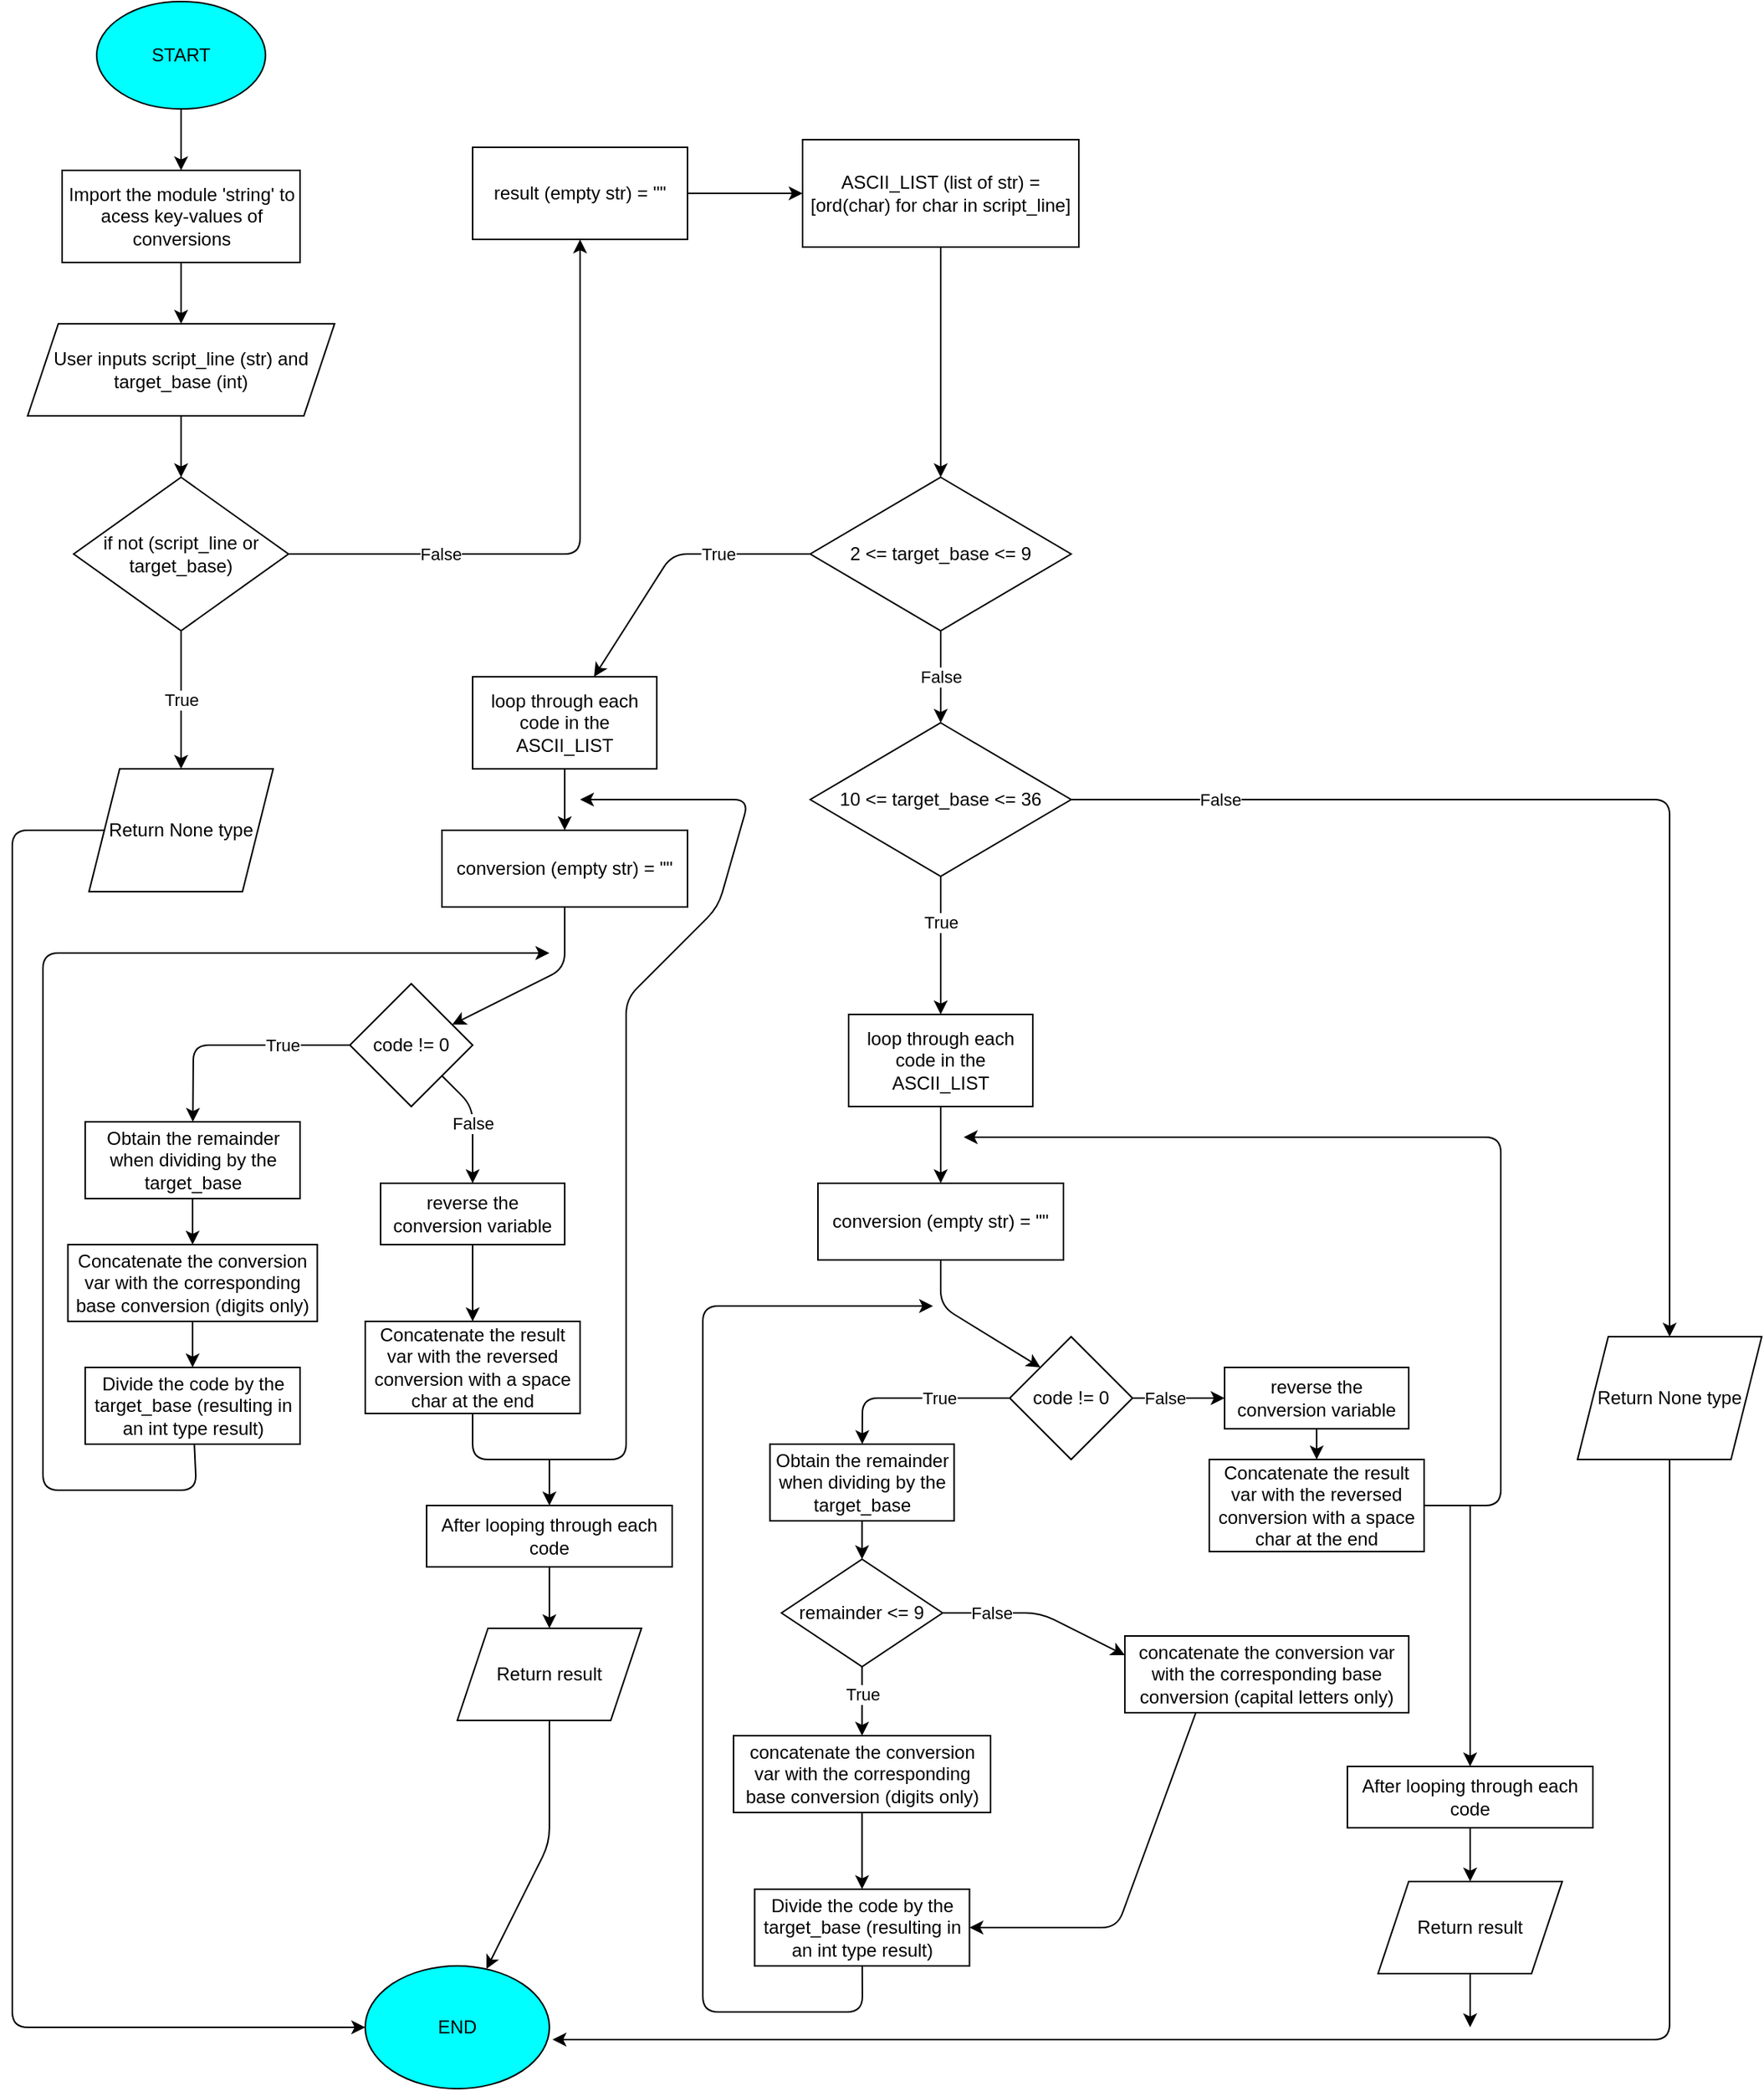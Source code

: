 <mxfile>
    <diagram id="5ztHZ6zYQGTmvxcOUTqd" name="Page-1">
        <mxGraphModel dx="1358" dy="599" grid="1" gridSize="10" guides="1" tooltips="1" connect="1" arrows="1" fold="1" page="1" pageScale="1" pageWidth="850" pageHeight="1100" math="0" shadow="0">
            <root>
                <mxCell id="0"/>
                <mxCell id="1" parent="0"/>
                <mxCell id="38" value="" style="edgeStyle=none;html=1;" edge="1" parent="1" source="2" target="37">
                    <mxGeometry relative="1" as="geometry"/>
                </mxCell>
                <mxCell id="2" value="START" style="ellipse;whiteSpace=wrap;html=1;fillColor=#00FFFF;" parent="1" vertex="1">
                    <mxGeometry x="305" y="100" width="110" height="70" as="geometry"/>
                </mxCell>
                <mxCell id="40" value="" style="edgeStyle=none;html=1;entryX=0.5;entryY=0;entryDx=0;entryDy=0;" edge="1" parent="1" source="37" target="41">
                    <mxGeometry relative="1" as="geometry">
                        <mxPoint x="360" y="350" as="targetPoint"/>
                    </mxGeometry>
                </mxCell>
                <mxCell id="37" value="Import the module &#39;string&#39; to acess key-values of conversions" style="whiteSpace=wrap;html=1;" vertex="1" parent="1">
                    <mxGeometry x="282.5" y="210" width="155" height="60" as="geometry"/>
                </mxCell>
                <mxCell id="43" value="" style="edgeStyle=none;html=1;" edge="1" parent="1" source="41" target="42">
                    <mxGeometry relative="1" as="geometry"/>
                </mxCell>
                <mxCell id="41" value="User inputs script_line (str) and target_base (int)" style="shape=parallelogram;perimeter=parallelogramPerimeter;whiteSpace=wrap;html=1;fixedSize=1;" vertex="1" parent="1">
                    <mxGeometry x="260" y="310" width="200" height="60" as="geometry"/>
                </mxCell>
                <mxCell id="45" value="True" style="edgeStyle=none;html=1;" edge="1" parent="1" source="42">
                    <mxGeometry relative="1" as="geometry">
                        <mxPoint x="360" y="600" as="targetPoint"/>
                    </mxGeometry>
                </mxCell>
                <mxCell id="48" value="False" style="edgeStyle=none;html=1;entryX=0.5;entryY=1;entryDx=0;entryDy=0;" edge="1" parent="1" source="42" target="51">
                    <mxGeometry x="-0.5" relative="1" as="geometry">
                        <mxPoint x="620" y="280" as="targetPoint"/>
                        <Array as="points">
                            <mxPoint x="620" y="460"/>
                        </Array>
                        <mxPoint as="offset"/>
                    </mxGeometry>
                </mxCell>
                <mxCell id="42" value="if not (script_line or target_base)" style="rhombus;whiteSpace=wrap;html=1;" vertex="1" parent="1">
                    <mxGeometry x="290" y="410" width="140" height="100" as="geometry"/>
                </mxCell>
                <mxCell id="46" value="END" style="ellipse;whiteSpace=wrap;html=1;fillColor=#00FFFF;" vertex="1" parent="1">
                    <mxGeometry x="480" y="1380" width="120" height="80" as="geometry"/>
                </mxCell>
                <mxCell id="50" value="" style="edgeStyle=none;html=1;entryX=0;entryY=0.5;entryDx=0;entryDy=0;exitX=1;exitY=0.5;exitDx=0;exitDy=0;" edge="1" parent="1" source="51" target="47">
                    <mxGeometry relative="1" as="geometry">
                        <mxPoint x="690" y="224.497" as="sourcePoint"/>
                        <mxPoint x="773.56" y="225.47" as="targetPoint"/>
                    </mxGeometry>
                </mxCell>
                <mxCell id="47" value="ASCII_LIST (list of str) = [ord(char) for char in script_line]" style="whiteSpace=wrap;html=1;" vertex="1" parent="1">
                    <mxGeometry x="765" y="190" width="180" height="70" as="geometry"/>
                </mxCell>
                <mxCell id="53" value="" style="edgeStyle=none;html=1;" edge="1" parent="1" target="52">
                    <mxGeometry relative="1" as="geometry">
                        <mxPoint x="855" y="260" as="sourcePoint"/>
                    </mxGeometry>
                </mxCell>
                <mxCell id="51" value="result (empty str) = &quot;&quot;" style="whiteSpace=wrap;html=1;" vertex="1" parent="1">
                    <mxGeometry x="550" y="195" width="140" height="60" as="geometry"/>
                </mxCell>
                <mxCell id="59" value="True" style="edgeStyle=none;html=1;" edge="1" parent="1" source="52" target="58">
                    <mxGeometry x="-0.351" relative="1" as="geometry">
                        <Array as="points">
                            <mxPoint x="680" y="460"/>
                        </Array>
                        <mxPoint as="offset"/>
                    </mxGeometry>
                </mxCell>
                <mxCell id="61" value="False" style="edgeStyle=none;html=1;" edge="1" parent="1" source="52" target="60">
                    <mxGeometry relative="1" as="geometry"/>
                </mxCell>
                <mxCell id="52" value="2 &amp;lt;= target_base &amp;lt;= 9" style="rhombus;whiteSpace=wrap;html=1;" vertex="1" parent="1">
                    <mxGeometry x="770" y="410" width="170" height="100" as="geometry"/>
                </mxCell>
                <mxCell id="78" value="" style="edgeStyle=none;html=1;entryX=0;entryY=0.5;entryDx=0;entryDy=0;" edge="1" parent="1" source="54" target="46">
                    <mxGeometry relative="1" as="geometry">
                        <mxPoint x="400" y="1320" as="targetPoint"/>
                        <Array as="points">
                            <mxPoint x="250" y="640"/>
                            <mxPoint x="250" y="780"/>
                            <mxPoint x="250" y="920"/>
                            <mxPoint x="250" y="1420"/>
                        </Array>
                    </mxGeometry>
                </mxCell>
                <mxCell id="54" value="Return None type" style="shape=parallelogram;perimeter=parallelogramPerimeter;whiteSpace=wrap;html=1;fixedSize=1;" vertex="1" parent="1">
                    <mxGeometry x="300" y="600" width="120" height="80" as="geometry"/>
                </mxCell>
                <mxCell id="68" value="" style="edgeStyle=none;html=1;" edge="1" parent="1" source="58" target="67">
                    <mxGeometry relative="1" as="geometry"/>
                </mxCell>
                <mxCell id="58" value="loop through each code in the ASCII_LIST" style="whiteSpace=wrap;html=1;" vertex="1" parent="1">
                    <mxGeometry x="550" y="540" width="120" height="60" as="geometry"/>
                </mxCell>
                <mxCell id="63" value="False" style="edgeStyle=none;html=1;" edge="1" parent="1" source="60" target="62">
                    <mxGeometry x="-0.739" relative="1" as="geometry">
                        <Array as="points">
                            <mxPoint x="1330" y="620"/>
                        </Array>
                        <mxPoint as="offset"/>
                    </mxGeometry>
                </mxCell>
                <mxCell id="66" value="True" style="edgeStyle=none;html=1;" edge="1" parent="1" source="60" target="64">
                    <mxGeometry x="-0.333" relative="1" as="geometry">
                        <mxPoint as="offset"/>
                    </mxGeometry>
                </mxCell>
                <mxCell id="60" value="10 &amp;lt;= target_base &amp;lt;= 36" style="rhombus;whiteSpace=wrap;html=1;" vertex="1" parent="1">
                    <mxGeometry x="770" y="570" width="170" height="100" as="geometry"/>
                </mxCell>
                <mxCell id="80" value="" style="edgeStyle=none;html=1;exitX=0.5;exitY=1;exitDx=0;exitDy=0;entryX=1.017;entryY=0.6;entryDx=0;entryDy=0;entryPerimeter=0;" edge="1" parent="1" source="62" target="46">
                    <mxGeometry relative="1" as="geometry">
                        <mxPoint x="1330" y="1380" as="targetPoint"/>
                        <Array as="points">
                            <mxPoint x="1330" y="1190"/>
                            <mxPoint x="1330" y="1428"/>
                        </Array>
                    </mxGeometry>
                </mxCell>
                <mxCell id="62" value="Return None type" style="shape=parallelogram;perimeter=parallelogramPerimeter;whiteSpace=wrap;html=1;fixedSize=1;" vertex="1" parent="1">
                    <mxGeometry x="1270" y="970" width="120" height="80" as="geometry"/>
                </mxCell>
                <mxCell id="72" value="" style="edgeStyle=none;html=1;" edge="1" parent="1" source="64" target="69">
                    <mxGeometry relative="1" as="geometry"/>
                </mxCell>
                <mxCell id="64" value="loop through each code in the ASCII_LIST" style="whiteSpace=wrap;html=1;" vertex="1" parent="1">
                    <mxGeometry x="795" y="760" width="120" height="60" as="geometry"/>
                </mxCell>
                <mxCell id="74" value="" style="edgeStyle=none;html=1;" edge="1" parent="1" source="67" target="73">
                    <mxGeometry relative="1" as="geometry">
                        <Array as="points">
                            <mxPoint x="610" y="730"/>
                        </Array>
                    </mxGeometry>
                </mxCell>
                <mxCell id="67" value="conversion (empty str) = &quot;&quot;" style="whiteSpace=wrap;html=1;" vertex="1" parent="1">
                    <mxGeometry x="530" y="640" width="160" height="50" as="geometry"/>
                </mxCell>
                <mxCell id="76" value="" style="edgeStyle=none;html=1;entryX=0;entryY=0;entryDx=0;entryDy=0;" edge="1" parent="1" source="69" target="75">
                    <mxGeometry relative="1" as="geometry">
                        <Array as="points">
                            <mxPoint x="855" y="950"/>
                        </Array>
                    </mxGeometry>
                </mxCell>
                <mxCell id="69" value="conversion (empty str) = &quot;&quot;" style="whiteSpace=wrap;html=1;" vertex="1" parent="1">
                    <mxGeometry x="775" y="870" width="160" height="50" as="geometry"/>
                </mxCell>
                <mxCell id="82" value="True" style="edgeStyle=none;html=1;exitX=0;exitY=0.5;exitDx=0;exitDy=0;" edge="1" parent="1" source="73" target="81">
                    <mxGeometry x="-0.419" relative="1" as="geometry">
                        <mxPoint x="470" y="890" as="sourcePoint"/>
                        <Array as="points">
                            <mxPoint x="368" y="780"/>
                        </Array>
                        <mxPoint as="offset"/>
                    </mxGeometry>
                </mxCell>
                <mxCell id="93" value="False" style="edgeStyle=none;html=1;" edge="1" parent="1" source="73" target="92">
                    <mxGeometry relative="1" as="geometry">
                        <Array as="points">
                            <mxPoint x="550" y="820"/>
                        </Array>
                    </mxGeometry>
                </mxCell>
                <mxCell id="73" value="code != 0" style="rhombus;whiteSpace=wrap;html=1;" vertex="1" parent="1">
                    <mxGeometry x="470" y="740" width="80" height="80" as="geometry"/>
                </mxCell>
                <mxCell id="106" value="True" style="edgeStyle=none;html=1;" edge="1" parent="1" source="75" target="105">
                    <mxGeometry x="-0.273" relative="1" as="geometry">
                        <Array as="points">
                            <mxPoint x="804" y="1010"/>
                        </Array>
                        <mxPoint as="offset"/>
                    </mxGeometry>
                </mxCell>
                <mxCell id="116" value="" style="edgeStyle=none;html=1;entryX=0;entryY=0.5;entryDx=0;entryDy=0;" edge="1" parent="1" source="75" target="123">
                    <mxGeometry relative="1" as="geometry">
                        <mxPoint x="1040" y="1010" as="targetPoint"/>
                    </mxGeometry>
                </mxCell>
                <mxCell id="117" value="False" style="edgeLabel;html=1;align=center;verticalAlign=middle;resizable=0;points=[];" vertex="1" connectable="0" parent="116">
                    <mxGeometry x="-0.3" relative="1" as="geometry">
                        <mxPoint as="offset"/>
                    </mxGeometry>
                </mxCell>
                <mxCell id="75" value="code != 0" style="rhombus;whiteSpace=wrap;html=1;" vertex="1" parent="1">
                    <mxGeometry x="900" y="970" width="80" height="80" as="geometry"/>
                </mxCell>
                <mxCell id="86" value="" style="edgeStyle=none;html=1;" edge="1" parent="1" source="81" target="85">
                    <mxGeometry relative="1" as="geometry"/>
                </mxCell>
                <mxCell id="81" value="Obtain the remainder when dividing by the target_base" style="whiteSpace=wrap;html=1;" vertex="1" parent="1">
                    <mxGeometry x="297.5" y="830" width="140" height="50" as="geometry"/>
                </mxCell>
                <mxCell id="89" value="" style="edgeStyle=none;html=1;" edge="1" parent="1" source="85" target="87">
                    <mxGeometry relative="1" as="geometry"/>
                </mxCell>
                <mxCell id="85" value="Concatenate the conversion var with the corresponding base conversion (digits only)" style="whiteSpace=wrap;html=1;" vertex="1" parent="1">
                    <mxGeometry x="286.25" y="910" width="162.5" height="50" as="geometry"/>
                </mxCell>
                <mxCell id="91" value="" style="edgeStyle=none;html=1;" edge="1" parent="1" source="87">
                    <mxGeometry relative="1" as="geometry">
                        <mxPoint x="600" y="720" as="targetPoint"/>
                        <Array as="points">
                            <mxPoint x="370" y="1070"/>
                            <mxPoint x="270" y="1070"/>
                            <mxPoint x="270" y="720"/>
                        </Array>
                    </mxGeometry>
                </mxCell>
                <mxCell id="87" value="Divide the code by the target_base (resulting in an int type result)" style="whiteSpace=wrap;html=1;" vertex="1" parent="1">
                    <mxGeometry x="297.5" y="990" width="140" height="50" as="geometry"/>
                </mxCell>
                <mxCell id="95" value="" style="edgeStyle=none;html=1;" edge="1" parent="1" source="92" target="94">
                    <mxGeometry relative="1" as="geometry"/>
                </mxCell>
                <mxCell id="92" value="reverse the conversion variable" style="whiteSpace=wrap;html=1;" vertex="1" parent="1">
                    <mxGeometry x="490" y="870" width="120" height="40" as="geometry"/>
                </mxCell>
                <mxCell id="97" value="" style="edgeStyle=none;html=1;" edge="1" parent="1" source="94">
                    <mxGeometry relative="1" as="geometry">
                        <mxPoint x="620" y="620" as="targetPoint"/>
                        <Array as="points">
                            <mxPoint x="550" y="1050"/>
                            <mxPoint x="650" y="1050"/>
                            <mxPoint x="650" y="750"/>
                            <mxPoint x="710" y="690"/>
                            <mxPoint x="730" y="620"/>
                        </Array>
                    </mxGeometry>
                </mxCell>
                <mxCell id="94" value="Concatenate the result var with the&amp;nbsp;&lt;span style=&quot;color: rgb(0, 0, 0);&quot;&gt;reversed conversion&lt;/span&gt;&amp;nbsp;with a space char at the end" style="whiteSpace=wrap;html=1;" vertex="1" parent="1">
                    <mxGeometry x="480" y="960" width="140" height="60" as="geometry"/>
                </mxCell>
                <mxCell id="99" value="" style="edgeStyle=none;orthogonalLoop=1;jettySize=auto;html=1;entryX=0.5;entryY=0;entryDx=0;entryDy=0;" edge="1" parent="1" target="100">
                    <mxGeometry width="100" relative="1" as="geometry">
                        <mxPoint x="600" y="1050" as="sourcePoint"/>
                        <mxPoint x="600" y="1080" as="targetPoint"/>
                        <Array as="points"/>
                    </mxGeometry>
                </mxCell>
                <mxCell id="103" value="" style="edgeStyle=none;html=1;" edge="1" parent="1" source="100" target="102">
                    <mxGeometry relative="1" as="geometry"/>
                </mxCell>
                <mxCell id="100" value="After looping through each code" style="whiteSpace=wrap;html=1;" vertex="1" parent="1">
                    <mxGeometry x="520" y="1080" width="160" height="40" as="geometry"/>
                </mxCell>
                <mxCell id="104" value="" style="edgeStyle=none;html=1;" edge="1" parent="1" source="102" target="46">
                    <mxGeometry relative="1" as="geometry">
                        <Array as="points">
                            <mxPoint x="600" y="1300"/>
                        </Array>
                    </mxGeometry>
                </mxCell>
                <mxCell id="102" value="Return result" style="shape=parallelogram;perimeter=parallelogramPerimeter;whiteSpace=wrap;html=1;fixedSize=1;" vertex="1" parent="1">
                    <mxGeometry x="540" y="1160" width="120" height="60" as="geometry"/>
                </mxCell>
                <mxCell id="108" value="" style="edgeStyle=none;html=1;entryX=0.5;entryY=0;entryDx=0;entryDy=0;exitX=0.5;exitY=1;exitDx=0;exitDy=0;" edge="1" parent="1" source="105" target="107">
                    <mxGeometry relative="1" as="geometry">
                        <Array as="points"/>
                    </mxGeometry>
                </mxCell>
                <mxCell id="105" value="Obtain the remainder when dividing by the target_base" style="whiteSpace=wrap;html=1;" vertex="1" parent="1">
                    <mxGeometry x="743.75" y="1040" width="120" height="50" as="geometry"/>
                </mxCell>
                <mxCell id="110" value="True" style="edgeStyle=none;html=1;" edge="1" parent="1" source="107" target="109">
                    <mxGeometry x="-0.231" relative="1" as="geometry">
                        <mxPoint as="offset"/>
                    </mxGeometry>
                </mxCell>
                <mxCell id="119" value="False" style="edgeStyle=none;html=1;entryX=0;entryY=0.25;entryDx=0;entryDy=0;" edge="1" parent="1" source="107" target="120">
                    <mxGeometry x="-0.488" relative="1" as="geometry">
                        <mxPoint x="948.75" y="1150" as="targetPoint"/>
                        <Array as="points">
                            <mxPoint x="920" y="1150"/>
                        </Array>
                        <mxPoint as="offset"/>
                    </mxGeometry>
                </mxCell>
                <mxCell id="107" value="remainder &amp;lt;= 9" style="rhombus;whiteSpace=wrap;html=1;" vertex="1" parent="1">
                    <mxGeometry x="751.25" y="1115" width="105" height="70" as="geometry"/>
                </mxCell>
                <mxCell id="112" value="" style="edgeStyle=none;html=1;" edge="1" parent="1" source="109" target="111">
                    <mxGeometry relative="1" as="geometry"/>
                </mxCell>
                <mxCell id="109" value="concatenate the conversion var with the corresponding base conversion (digits only)" style="whiteSpace=wrap;html=1;" vertex="1" parent="1">
                    <mxGeometry x="720" y="1230" width="167.5" height="50" as="geometry"/>
                </mxCell>
                <mxCell id="114" value="" style="edgeStyle=none;html=1;" edge="1" parent="1" source="111">
                    <mxGeometry relative="1" as="geometry">
                        <mxPoint x="850" y="950" as="targetPoint"/>
                        <Array as="points">
                            <mxPoint x="804" y="1410"/>
                            <mxPoint x="700" y="1410"/>
                            <mxPoint x="700" y="950"/>
                        </Array>
                    </mxGeometry>
                </mxCell>
                <mxCell id="111" value="Divide the code by the target_base (resulting in an int type result)" style="whiteSpace=wrap;html=1;" vertex="1" parent="1">
                    <mxGeometry x="733.75" y="1330" width="140" height="50" as="geometry"/>
                </mxCell>
                <mxCell id="127" value="" style="edgeStyle=none;html=1;entryX=1;entryY=0.5;entryDx=0;entryDy=0;exitX=0.25;exitY=1;exitDx=0;exitDy=0;" edge="1" parent="1" source="120" target="111">
                    <mxGeometry relative="1" as="geometry">
                        <mxPoint x="1068.462" y="1290" as="targetPoint"/>
                        <Array as="points">
                            <mxPoint x="970" y="1355"/>
                        </Array>
                    </mxGeometry>
                </mxCell>
                <mxCell id="120" value="concatenate the conversion var with the corresponding base conversion (capital letters only)" style="whiteSpace=wrap;html=1;" vertex="1" parent="1">
                    <mxGeometry x="975" y="1165" width="185" height="50" as="geometry"/>
                </mxCell>
                <mxCell id="125" value="" style="edgeStyle=none;html=1;" edge="1" parent="1" source="123" target="124">
                    <mxGeometry relative="1" as="geometry"/>
                </mxCell>
                <mxCell id="123" value="reverse the conversion variable" style="whiteSpace=wrap;html=1;" vertex="1" parent="1">
                    <mxGeometry x="1040" y="990" width="120" height="40" as="geometry"/>
                </mxCell>
                <mxCell id="128" value="" style="edgeStyle=none;html=1;" edge="1" parent="1" source="124">
                    <mxGeometry relative="1" as="geometry">
                        <mxPoint x="870" y="840" as="targetPoint"/>
                        <Array as="points">
                            <mxPoint x="1220" y="1080"/>
                            <mxPoint x="1220" y="840"/>
                        </Array>
                    </mxGeometry>
                </mxCell>
                <mxCell id="124" value="Concatenate the result var with the&amp;nbsp;&lt;span style=&quot;color: rgb(0, 0, 0);&quot;&gt;reversed conversion&lt;/span&gt;&amp;nbsp;with a space char at the end" style="whiteSpace=wrap;html=1;" vertex="1" parent="1">
                    <mxGeometry x="1030" y="1050" width="140" height="60" as="geometry"/>
                </mxCell>
                <mxCell id="133" value="" style="edgeStyle=none;html=1;" edge="1" parent="1" source="129" target="131">
                    <mxGeometry relative="1" as="geometry"/>
                </mxCell>
                <mxCell id="129" value="After looping through each code" style="whiteSpace=wrap;html=1;" vertex="1" parent="1">
                    <mxGeometry x="1120" y="1250" width="160" height="40" as="geometry"/>
                </mxCell>
                <mxCell id="130" value="" style="edgeStyle=none;orthogonalLoop=1;jettySize=auto;html=1;entryX=0.5;entryY=0;entryDx=0;entryDy=0;" edge="1" parent="1" target="129">
                    <mxGeometry width="100" relative="1" as="geometry">
                        <mxPoint x="1200" y="1080" as="sourcePoint"/>
                        <mxPoint x="1300" y="1170" as="targetPoint"/>
                        <Array as="points"/>
                    </mxGeometry>
                </mxCell>
                <mxCell id="135" value="" style="edgeStyle=none;html=1;" edge="1" parent="1" source="131">
                    <mxGeometry relative="1" as="geometry">
                        <mxPoint x="1200" y="1420" as="targetPoint"/>
                    </mxGeometry>
                </mxCell>
                <mxCell id="131" value="Return result" style="shape=parallelogram;perimeter=parallelogramPerimeter;whiteSpace=wrap;html=1;fixedSize=1;" vertex="1" parent="1">
                    <mxGeometry x="1140" y="1325" width="120" height="60" as="geometry"/>
                </mxCell>
            </root>
        </mxGraphModel>
    </diagram>
</mxfile>